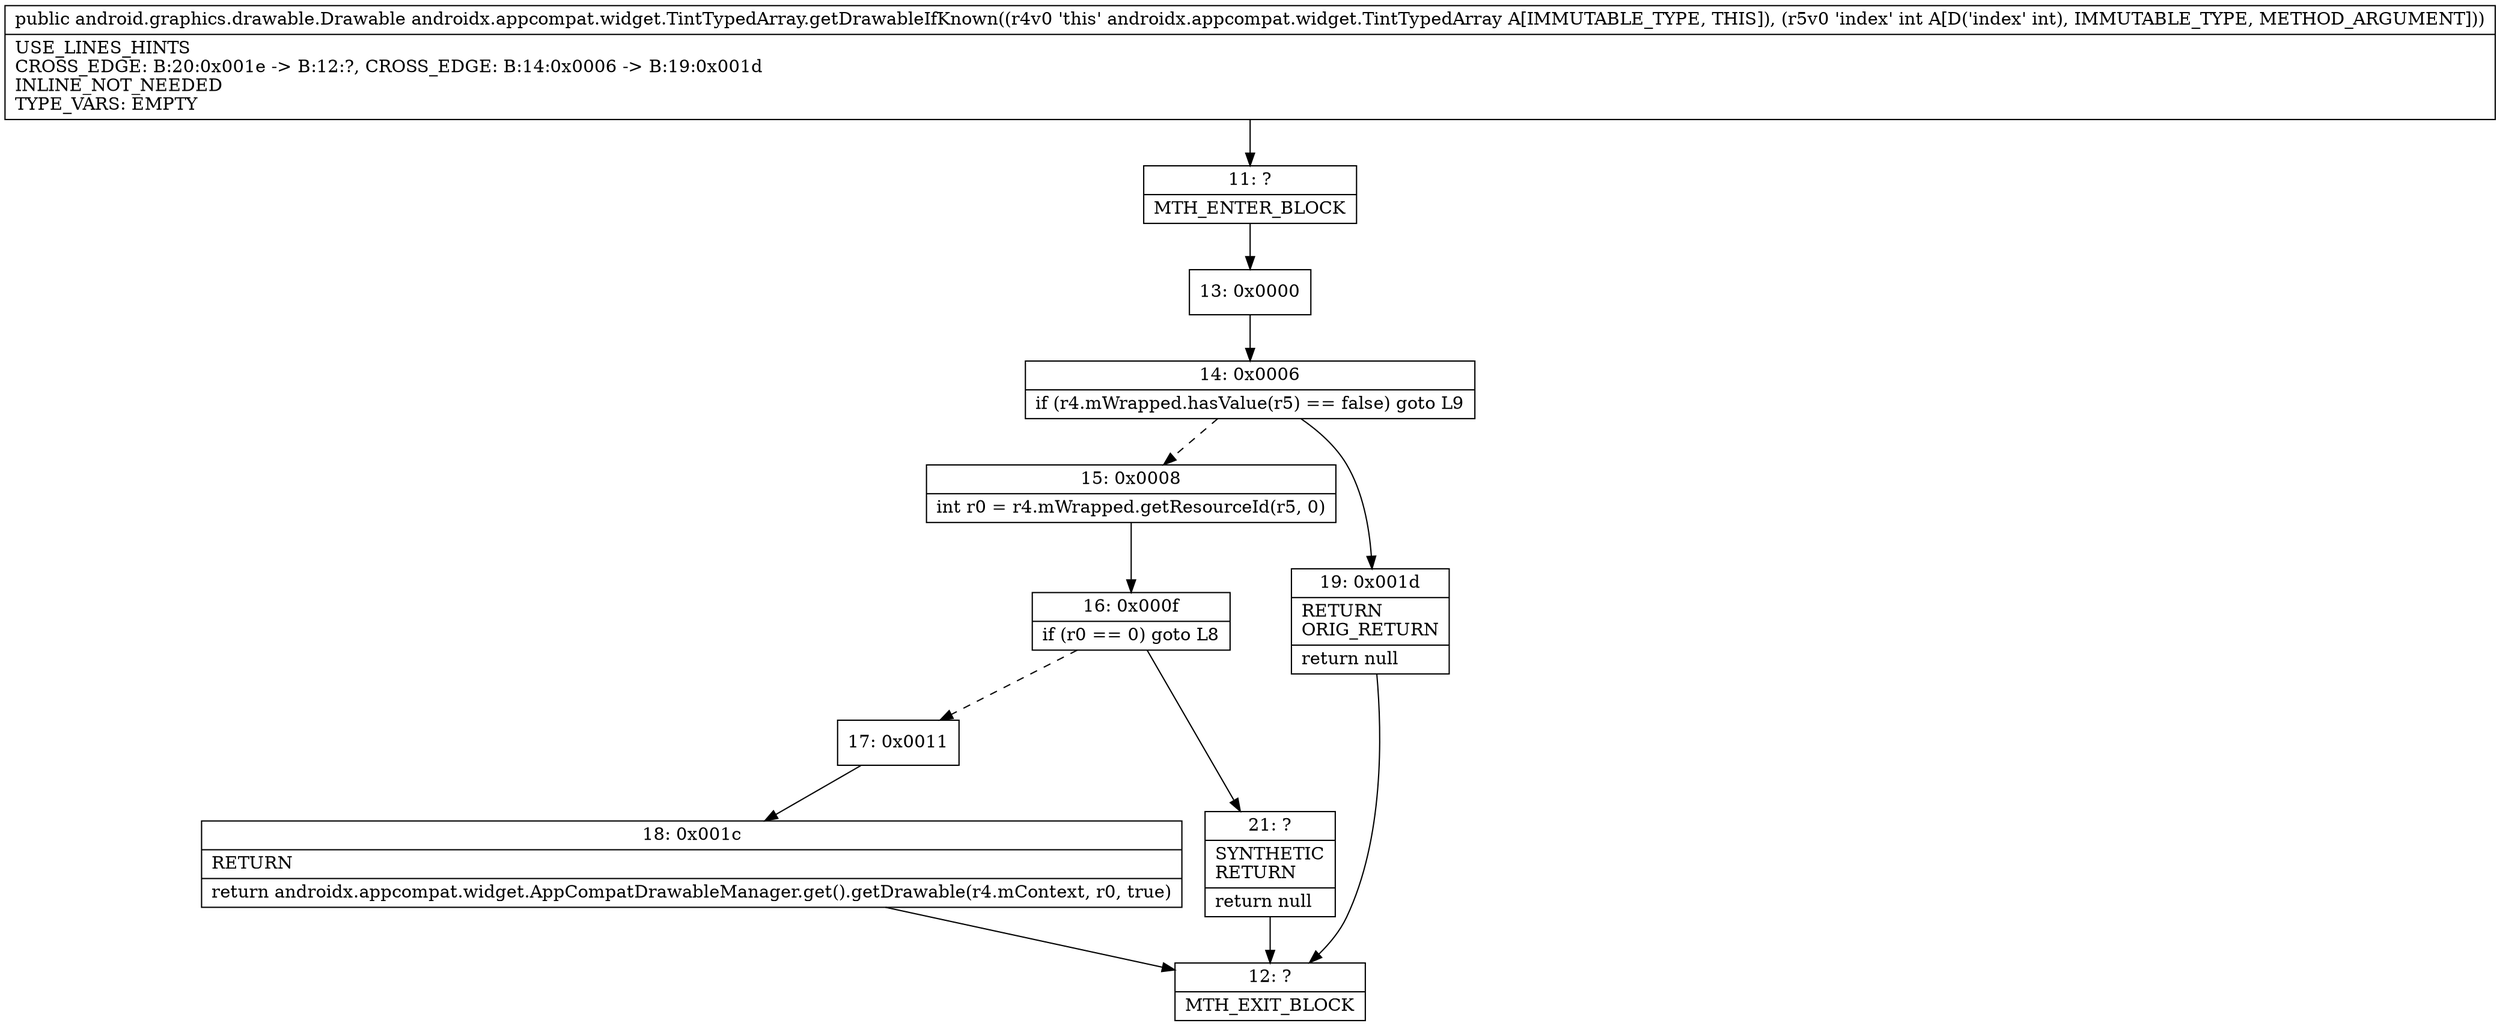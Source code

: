digraph "CFG forandroidx.appcompat.widget.TintTypedArray.getDrawableIfKnown(I)Landroid\/graphics\/drawable\/Drawable;" {
Node_11 [shape=record,label="{11\:\ ?|MTH_ENTER_BLOCK\l}"];
Node_13 [shape=record,label="{13\:\ 0x0000}"];
Node_14 [shape=record,label="{14\:\ 0x0006|if (r4.mWrapped.hasValue(r5) == false) goto L9\l}"];
Node_15 [shape=record,label="{15\:\ 0x0008|int r0 = r4.mWrapped.getResourceId(r5, 0)\l}"];
Node_16 [shape=record,label="{16\:\ 0x000f|if (r0 == 0) goto L8\l}"];
Node_17 [shape=record,label="{17\:\ 0x0011}"];
Node_18 [shape=record,label="{18\:\ 0x001c|RETURN\l|return androidx.appcompat.widget.AppCompatDrawableManager.get().getDrawable(r4.mContext, r0, true)\l}"];
Node_12 [shape=record,label="{12\:\ ?|MTH_EXIT_BLOCK\l}"];
Node_21 [shape=record,label="{21\:\ ?|SYNTHETIC\lRETURN\l|return null\l}"];
Node_19 [shape=record,label="{19\:\ 0x001d|RETURN\lORIG_RETURN\l|return null\l}"];
MethodNode[shape=record,label="{public android.graphics.drawable.Drawable androidx.appcompat.widget.TintTypedArray.getDrawableIfKnown((r4v0 'this' androidx.appcompat.widget.TintTypedArray A[IMMUTABLE_TYPE, THIS]), (r5v0 'index' int A[D('index' int), IMMUTABLE_TYPE, METHOD_ARGUMENT]))  | USE_LINES_HINTS\lCROSS_EDGE: B:20:0x001e \-\> B:12:?, CROSS_EDGE: B:14:0x0006 \-\> B:19:0x001d\lINLINE_NOT_NEEDED\lTYPE_VARS: EMPTY\l}"];
MethodNode -> Node_11;Node_11 -> Node_13;
Node_13 -> Node_14;
Node_14 -> Node_15[style=dashed];
Node_14 -> Node_19;
Node_15 -> Node_16;
Node_16 -> Node_17[style=dashed];
Node_16 -> Node_21;
Node_17 -> Node_18;
Node_18 -> Node_12;
Node_21 -> Node_12;
Node_19 -> Node_12;
}


